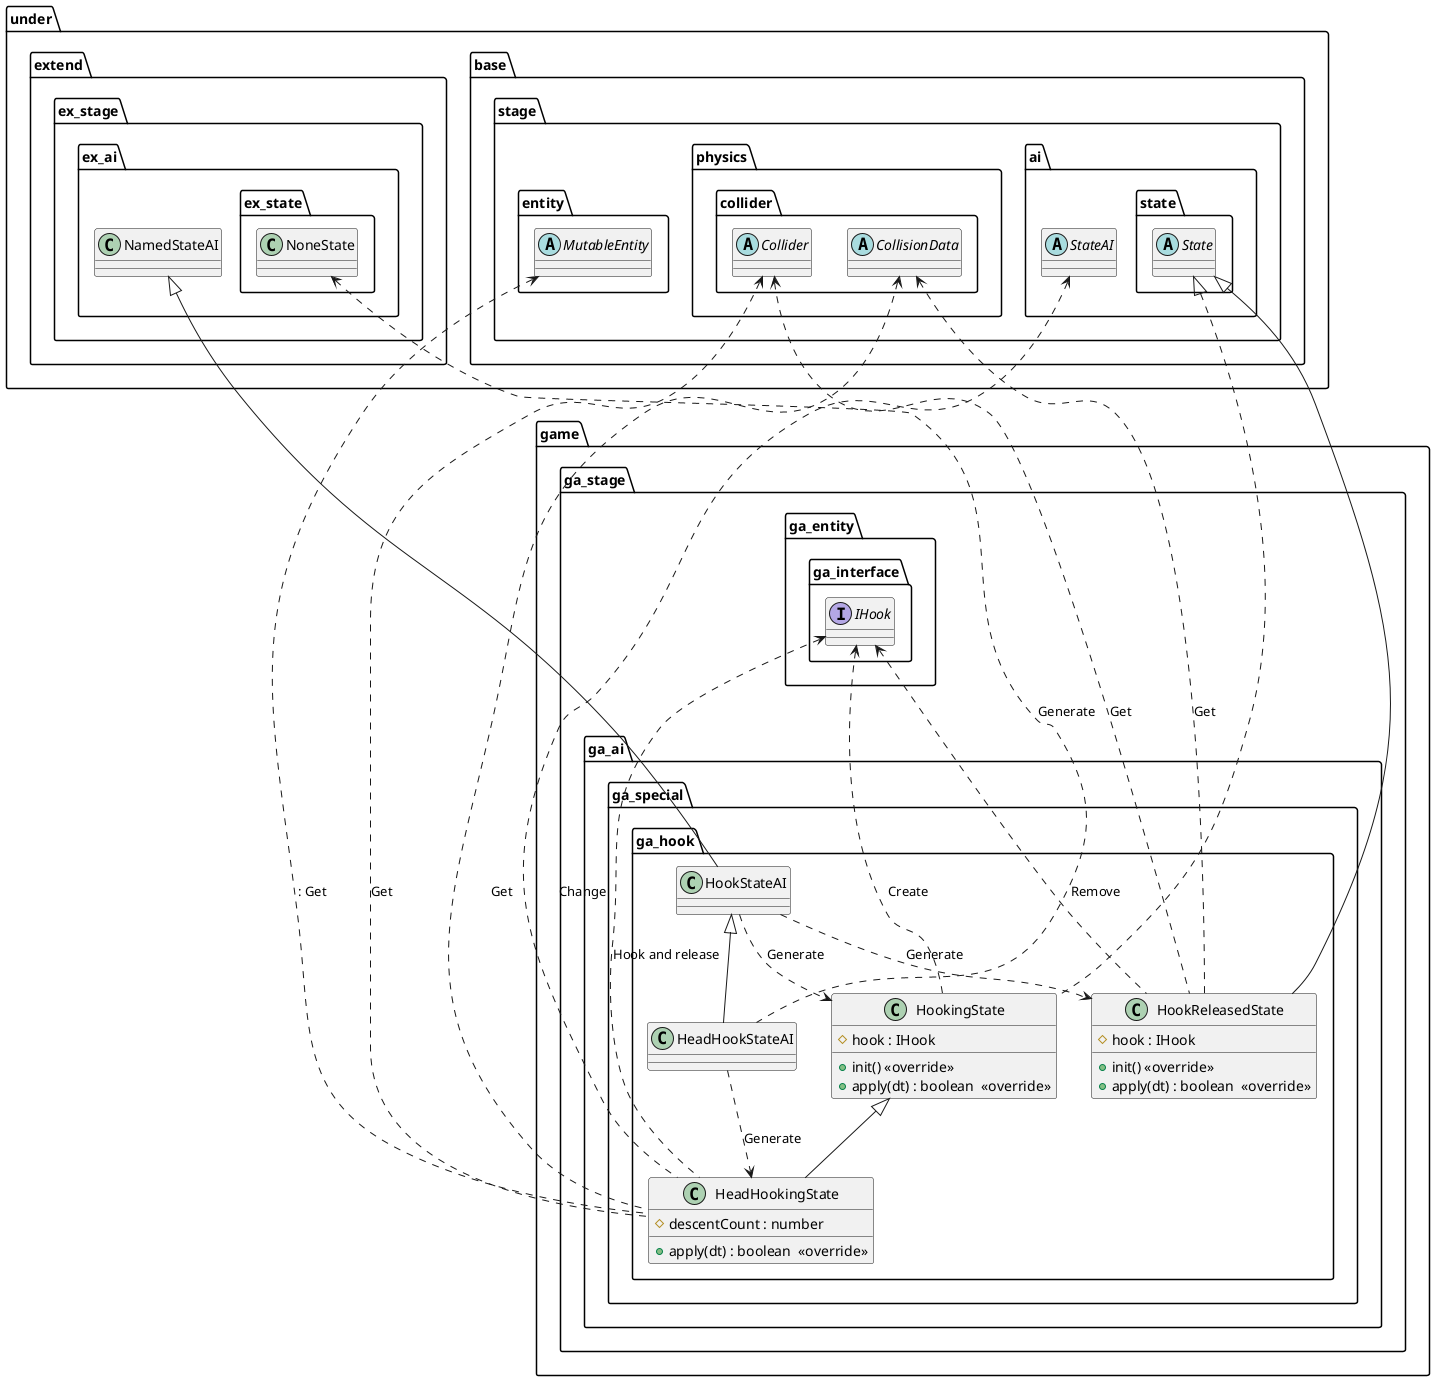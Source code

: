 @startuml AIHook
package game {
    package ga_stage {
        package ga_ai {
            package ga_special {
                package ga_hook {
                    class HookStateAI
                    class HeadHookStateAI
                    class HookingState {
                        #hook : IHook
                        +init() <<override>>
                        +apply(dt) : boolean  <<override>>
                    }
                    class HeadHookingState {
                        #descentCount : number
                        +apply(dt) : boolean  <<override>>
                    }
                    class HookReleasedState {
                        #hook : IHook
                        +init() <<override>>
                        +apply(dt) : boolean  <<override>>
                    }
                }
            }
        }
    }
}

package under {
    package base {
        package stage {
            package ai {
                abstract StateAI
                package state {
                    abstract State
                }
            }
            package entity {
                abstract MutableEntity
            }
            package physics {
                package collider {
                    abstract Collider
                    abstract CollisionData
                }
            }
        }
    }
    package extend {
        package ex_stage {
            package ex_ai {
                class NamedStateAI
                package ex_state {
                    class NoneState
                }
            }
        }
    }
}

package game {
    package ga_stage {
        package ga_entity {
            package ga_interface {
                interface IHook
            }
        }
    }
}

HookStateAI ..> HookingState : Generate
HookStateAI ..> HookReleasedState : Generate
HeadHookStateAI ..> HeadHookingState : Generate
NoneState <.. HeadHookStateAI : Generate

IHook <.. HookingState : Create

MutableEntity <.... HeadHookingState :: Get
IHook <... HeadHookingState : Hook and release
Collider <.... HeadHookingState : Get
CollisionData <.... HeadHookingState : Get
StateAI <.... HeadHookingState : Change

IHook <... HookReleasedState : Remove
Collider <.... HookReleasedState : Get
CollisionData <.... HookReleasedState : Get

NamedStateAI <|-- HookStateAI
HookStateAI <|-- HeadHookStateAI

State <|.. HookingState
HookingState <|-- HeadHookingState
State <|-- HookReleasedState

@enduml
